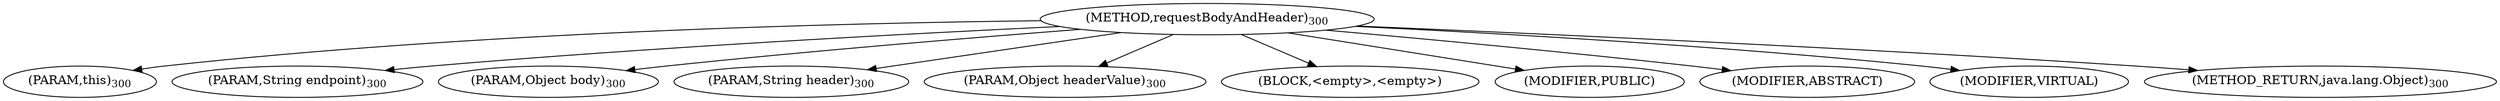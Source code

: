digraph "requestBodyAndHeader" {  
"276" [label = <(METHOD,requestBodyAndHeader)<SUB>300</SUB>> ]
"277" [label = <(PARAM,this)<SUB>300</SUB>> ]
"278" [label = <(PARAM,String endpoint)<SUB>300</SUB>> ]
"279" [label = <(PARAM,Object body)<SUB>300</SUB>> ]
"280" [label = <(PARAM,String header)<SUB>300</SUB>> ]
"281" [label = <(PARAM,Object headerValue)<SUB>300</SUB>> ]
"282" [label = <(BLOCK,&lt;empty&gt;,&lt;empty&gt;)> ]
"283" [label = <(MODIFIER,PUBLIC)> ]
"284" [label = <(MODIFIER,ABSTRACT)> ]
"285" [label = <(MODIFIER,VIRTUAL)> ]
"286" [label = <(METHOD_RETURN,java.lang.Object)<SUB>300</SUB>> ]
  "276" -> "277" 
  "276" -> "278" 
  "276" -> "279" 
  "276" -> "280" 
  "276" -> "281" 
  "276" -> "282" 
  "276" -> "283" 
  "276" -> "284" 
  "276" -> "285" 
  "276" -> "286" 
}
